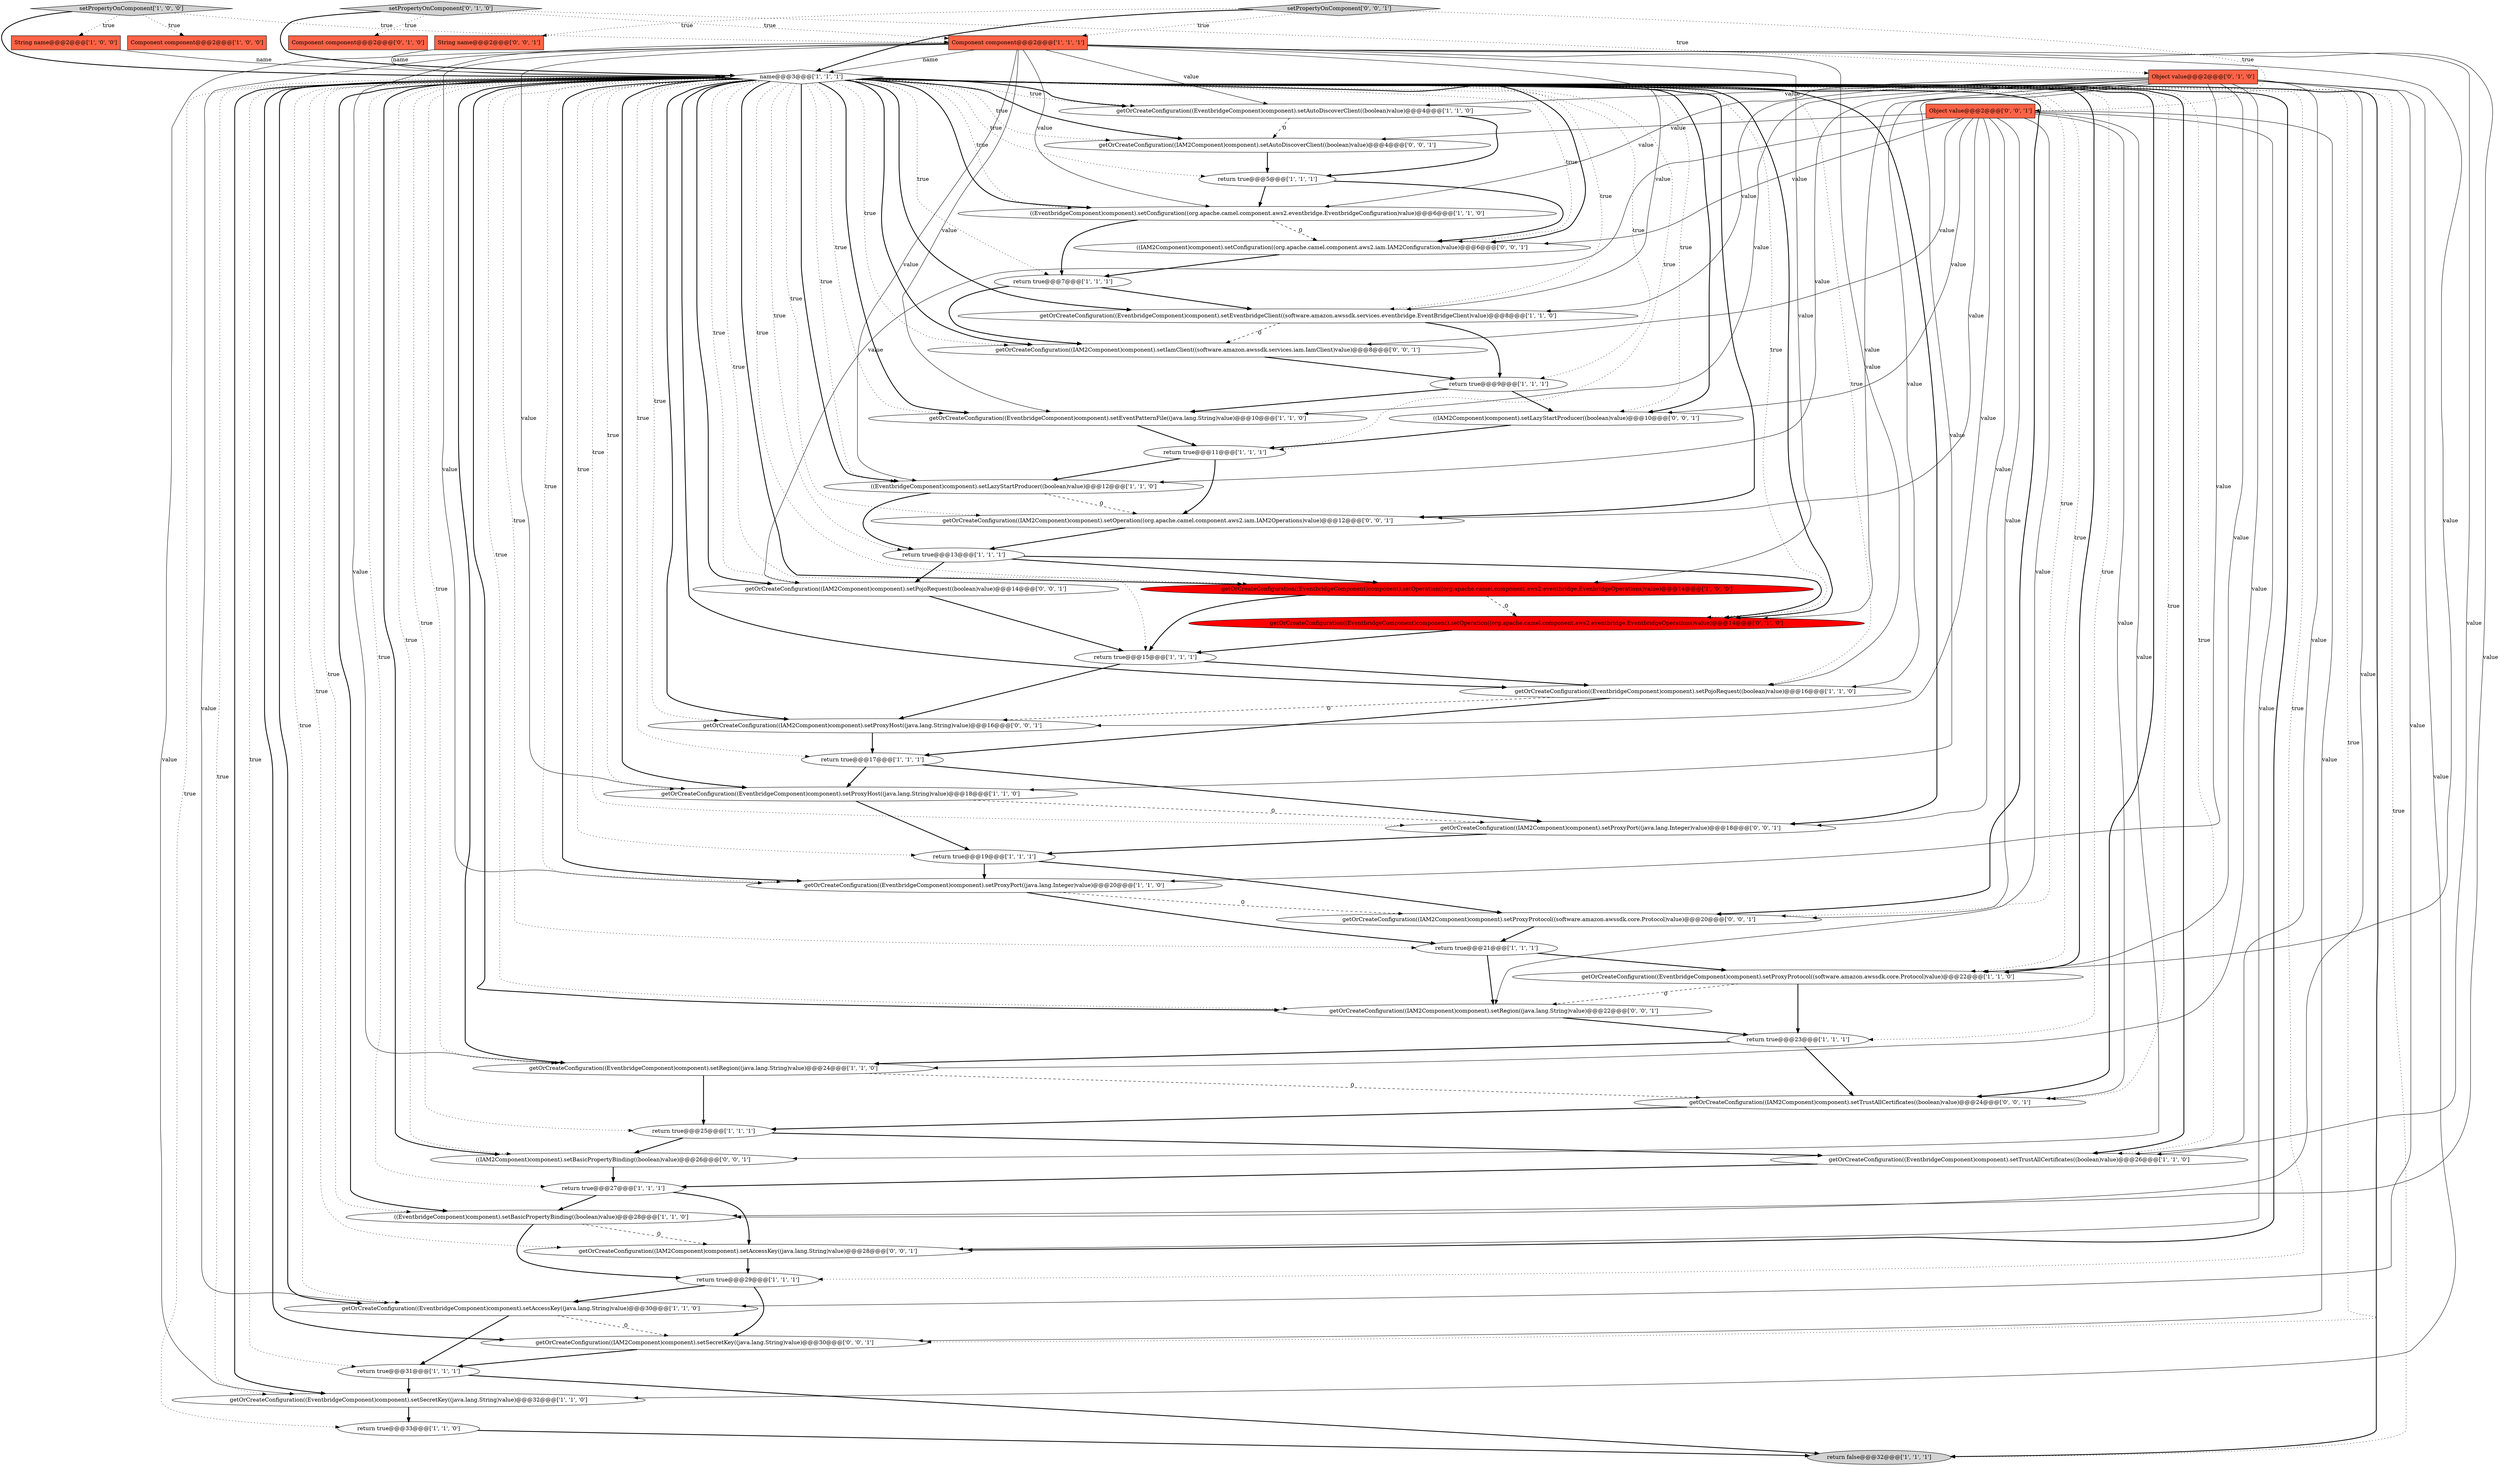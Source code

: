 digraph {
8 [style = filled, label = "return true@@@11@@@['1', '1', '1']", fillcolor = white, shape = ellipse image = "AAA0AAABBB1BBB"];
24 [style = filled, label = "return true@@@25@@@['1', '1', '1']", fillcolor = white, shape = ellipse image = "AAA0AAABBB1BBB"];
22 [style = filled, label = "Component component@@@2@@@['1', '0', '0']", fillcolor = tomato, shape = box image = "AAA0AAABBB1BBB"];
18 [style = filled, label = "return true@@@5@@@['1', '1', '1']", fillcolor = white, shape = ellipse image = "AAA0AAABBB1BBB"];
53 [style = filled, label = "String name@@@2@@@['0', '0', '1']", fillcolor = tomato, shape = box image = "AAA0AAABBB3BBB"];
21 [style = filled, label = "getOrCreateConfiguration((EventbridgeComponent)component).setProxyPort((java.lang.Integer)value)@@@20@@@['1', '1', '0']", fillcolor = white, shape = ellipse image = "AAA0AAABBB1BBB"];
28 [style = filled, label = "Component component@@@2@@@['1', '1', '1']", fillcolor = tomato, shape = box image = "AAA0AAABBB1BBB"];
55 [style = filled, label = "((IAM2Component)component).setLazyStartProducer((boolean)value)@@@10@@@['0', '0', '1']", fillcolor = white, shape = ellipse image = "AAA0AAABBB3BBB"];
10 [style = filled, label = "getOrCreateConfiguration((EventbridgeComponent)component).setTrustAllCertificates((boolean)value)@@@26@@@['1', '1', '0']", fillcolor = white, shape = ellipse image = "AAA0AAABBB1BBB"];
4 [style = filled, label = "((EventbridgeComponent)component).setBasicPropertyBinding((boolean)value)@@@28@@@['1', '1', '0']", fillcolor = white, shape = ellipse image = "AAA0AAABBB1BBB"];
38 [style = filled, label = "Component component@@@2@@@['0', '1', '0']", fillcolor = tomato, shape = box image = "AAA0AAABBB2BBB"];
47 [style = filled, label = "getOrCreateConfiguration((IAM2Component)component).setPojoRequest((boolean)value)@@@14@@@['0', '0', '1']", fillcolor = white, shape = ellipse image = "AAA0AAABBB3BBB"];
30 [style = filled, label = "return true@@@21@@@['1', '1', '1']", fillcolor = white, shape = ellipse image = "AAA0AAABBB1BBB"];
41 [style = filled, label = "getOrCreateConfiguration((IAM2Component)component).setProxyPort((java.lang.Integer)value)@@@18@@@['0', '0', '1']", fillcolor = white, shape = ellipse image = "AAA0AAABBB3BBB"];
11 [style = filled, label = "getOrCreateConfiguration((EventbridgeComponent)component).setAccessKey((java.lang.String)value)@@@30@@@['1', '1', '0']", fillcolor = white, shape = ellipse image = "AAA0AAABBB1BBB"];
20 [style = filled, label = "String name@@@2@@@['1', '0', '0']", fillcolor = tomato, shape = box image = "AAA0AAABBB1BBB"];
29 [style = filled, label = "getOrCreateConfiguration((EventbridgeComponent)component).setOperation((org.apache.camel.component.aws2.eventbridge.EvenbridgeOperations)value)@@@14@@@['1', '0', '0']", fillcolor = red, shape = ellipse image = "AAA1AAABBB1BBB"];
42 [style = filled, label = "((IAM2Component)component).setBasicPropertyBinding((boolean)value)@@@26@@@['0', '0', '1']", fillcolor = white, shape = ellipse image = "AAA0AAABBB3BBB"];
23 [style = filled, label = "return true@@@33@@@['1', '1', '0']", fillcolor = white, shape = ellipse image = "AAA0AAABBB1BBB"];
43 [style = filled, label = "getOrCreateConfiguration((IAM2Component)component).setAccessKey((java.lang.String)value)@@@28@@@['0', '0', '1']", fillcolor = white, shape = ellipse image = "AAA0AAABBB3BBB"];
16 [style = filled, label = "return true@@@31@@@['1', '1', '1']", fillcolor = white, shape = ellipse image = "AAA0AAABBB1BBB"];
5 [style = filled, label = "getOrCreateConfiguration((EventbridgeComponent)component).setAutoDiscoverClient((boolean)value)@@@4@@@['1', '1', '0']", fillcolor = white, shape = ellipse image = "AAA0AAABBB1BBB"];
46 [style = filled, label = "((IAM2Component)component).setConfiguration((org.apache.camel.component.aws2.iam.IAM2Configuration)value)@@@6@@@['0', '0', '1']", fillcolor = white, shape = ellipse image = "AAA0AAABBB3BBB"];
49 [style = filled, label = "getOrCreateConfiguration((IAM2Component)component).setProxyHost((java.lang.String)value)@@@16@@@['0', '0', '1']", fillcolor = white, shape = ellipse image = "AAA0AAABBB3BBB"];
32 [style = filled, label = "getOrCreateConfiguration((EventbridgeComponent)component).setRegion((java.lang.String)value)@@@24@@@['1', '1', '0']", fillcolor = white, shape = ellipse image = "AAA0AAABBB1BBB"];
56 [style = filled, label = "getOrCreateConfiguration((IAM2Component)component).setRegion((java.lang.String)value)@@@22@@@['0', '0', '1']", fillcolor = white, shape = ellipse image = "AAA0AAABBB3BBB"];
36 [style = filled, label = "getOrCreateConfiguration((EventbridgeComponent)component).setOperation((org.apache.camel.component.aws2.eventbridge.EventbridgeOperations)value)@@@14@@@['0', '1', '0']", fillcolor = red, shape = ellipse image = "AAA1AAABBB2BBB"];
2 [style = filled, label = "return true@@@17@@@['1', '1', '1']", fillcolor = white, shape = ellipse image = "AAA0AAABBB1BBB"];
35 [style = filled, label = "return true@@@9@@@['1', '1', '1']", fillcolor = white, shape = ellipse image = "AAA0AAABBB1BBB"];
27 [style = filled, label = "setPropertyOnComponent['1', '0', '0']", fillcolor = lightgray, shape = diamond image = "AAA0AAABBB1BBB"];
51 [style = filled, label = "getOrCreateConfiguration((IAM2Component)component).setSecretKey((java.lang.String)value)@@@30@@@['0', '0', '1']", fillcolor = white, shape = ellipse image = "AAA0AAABBB3BBB"];
12 [style = filled, label = "name@@@3@@@['1', '1', '1']", fillcolor = white, shape = diamond image = "AAA0AAABBB1BBB"];
31 [style = filled, label = "getOrCreateConfiguration((EventbridgeComponent)component).setProxyHost((java.lang.String)value)@@@18@@@['1', '1', '0']", fillcolor = white, shape = ellipse image = "AAA0AAABBB1BBB"];
34 [style = filled, label = "return true@@@7@@@['1', '1', '1']", fillcolor = white, shape = ellipse image = "AAA0AAABBB1BBB"];
14 [style = filled, label = "getOrCreateConfiguration((EventbridgeComponent)component).setProxyProtocol((software.amazon.awssdk.core.Protocol)value)@@@22@@@['1', '1', '0']", fillcolor = white, shape = ellipse image = "AAA0AAABBB1BBB"];
19 [style = filled, label = "return true@@@13@@@['1', '1', '1']", fillcolor = white, shape = ellipse image = "AAA0AAABBB1BBB"];
33 [style = filled, label = "return true@@@29@@@['1', '1', '1']", fillcolor = white, shape = ellipse image = "AAA0AAABBB1BBB"];
13 [style = filled, label = "return true@@@23@@@['1', '1', '1']", fillcolor = white, shape = ellipse image = "AAA0AAABBB1BBB"];
50 [style = filled, label = "Object value@@@2@@@['0', '0', '1']", fillcolor = tomato, shape = box image = "AAA0AAABBB3BBB"];
15 [style = filled, label = "return true@@@27@@@['1', '1', '1']", fillcolor = white, shape = ellipse image = "AAA0AAABBB1BBB"];
45 [style = filled, label = "getOrCreateConfiguration((IAM2Component)component).setAutoDiscoverClient((boolean)value)@@@4@@@['0', '0', '1']", fillcolor = white, shape = ellipse image = "AAA0AAABBB3BBB"];
17 [style = filled, label = "getOrCreateConfiguration((EventbridgeComponent)component).setSecretKey((java.lang.String)value)@@@32@@@['1', '1', '0']", fillcolor = white, shape = ellipse image = "AAA0AAABBB1BBB"];
37 [style = filled, label = "Object value@@@2@@@['0', '1', '0']", fillcolor = tomato, shape = box image = "AAA0AAABBB2BBB"];
25 [style = filled, label = "getOrCreateConfiguration((EventbridgeComponent)component).setEventPatternFile((java.lang.String)value)@@@10@@@['1', '1', '0']", fillcolor = white, shape = ellipse image = "AAA0AAABBB1BBB"];
44 [style = filled, label = "getOrCreateConfiguration((IAM2Component)component).setTrustAllCertificates((boolean)value)@@@24@@@['0', '0', '1']", fillcolor = white, shape = ellipse image = "AAA0AAABBB3BBB"];
48 [style = filled, label = "setPropertyOnComponent['0', '0', '1']", fillcolor = lightgray, shape = diamond image = "AAA0AAABBB3BBB"];
1 [style = filled, label = "return true@@@19@@@['1', '1', '1']", fillcolor = white, shape = ellipse image = "AAA0AAABBB1BBB"];
0 [style = filled, label = "((EventbridgeComponent)component).setConfiguration((org.apache.camel.component.aws2.eventbridge.EventbridgeConfiguration)value)@@@6@@@['1', '1', '0']", fillcolor = white, shape = ellipse image = "AAA0AAABBB1BBB"];
6 [style = filled, label = "((EventbridgeComponent)component).setLazyStartProducer((boolean)value)@@@12@@@['1', '1', '0']", fillcolor = white, shape = ellipse image = "AAA0AAABBB1BBB"];
52 [style = filled, label = "getOrCreateConfiguration((IAM2Component)component).setProxyProtocol((software.amazon.awssdk.core.Protocol)value)@@@20@@@['0', '0', '1']", fillcolor = white, shape = ellipse image = "AAA0AAABBB3BBB"];
26 [style = filled, label = "return true@@@15@@@['1', '1', '1']", fillcolor = white, shape = ellipse image = "AAA0AAABBB1BBB"];
7 [style = filled, label = "getOrCreateConfiguration((EventbridgeComponent)component).setPojoRequest((boolean)value)@@@16@@@['1', '1', '0']", fillcolor = white, shape = ellipse image = "AAA0AAABBB1BBB"];
3 [style = filled, label = "getOrCreateConfiguration((EventbridgeComponent)component).setEventbridgeClient((software.amazon.awssdk.services.eventbridge.EventBridgeClient)value)@@@8@@@['1', '1', '0']", fillcolor = white, shape = ellipse image = "AAA0AAABBB1BBB"];
9 [style = filled, label = "return false@@@32@@@['1', '1', '1']", fillcolor = lightgray, shape = ellipse image = "AAA0AAABBB1BBB"];
39 [style = filled, label = "setPropertyOnComponent['0', '1', '0']", fillcolor = lightgray, shape = diamond image = "AAA0AAABBB2BBB"];
40 [style = filled, label = "getOrCreateConfiguration((IAM2Component)component).setIamClient((software.amazon.awssdk.services.iam.IamClient)value)@@@8@@@['0', '0', '1']", fillcolor = white, shape = ellipse image = "AAA0AAABBB3BBB"];
54 [style = filled, label = "getOrCreateConfiguration((IAM2Component)component).setOperation((org.apache.camel.component.aws2.iam.IAM2Operations)value)@@@12@@@['0', '0', '1']", fillcolor = white, shape = ellipse image = "AAA0AAABBB3BBB"];
12->40 [style = dotted, label="true"];
12->45 [style = bold, label=""];
3->40 [style = dashed, label="0"];
46->34 [style = bold, label=""];
12->5 [style = bold, label=""];
12->44 [style = bold, label=""];
35->55 [style = bold, label=""];
12->8 [style = dotted, label="true"];
21->52 [style = dashed, label="0"];
28->10 [style = solid, label="value"];
50->52 [style = solid, label="value"];
7->49 [style = dashed, label="0"];
48->53 [style = dotted, label="true"];
12->15 [style = dotted, label="true"];
37->6 [style = solid, label="value"];
12->42 [style = dotted, label="true"];
28->29 [style = solid, label="value"];
37->36 [style = solid, label="value"];
12->56 [style = dotted, label="true"];
8->6 [style = bold, label=""];
31->1 [style = bold, label=""];
21->30 [style = bold, label=""];
19->36 [style = bold, label=""];
12->42 [style = bold, label=""];
31->41 [style = dashed, label="0"];
12->9 [style = bold, label=""];
28->21 [style = solid, label="value"];
12->21 [style = dotted, label="true"];
54->19 [style = bold, label=""];
12->7 [style = bold, label=""];
12->35 [style = dotted, label="true"];
3->35 [style = bold, label=""];
37->31 [style = solid, label="value"];
37->3 [style = solid, label="value"];
12->47 [style = bold, label=""];
33->11 [style = bold, label=""];
50->55 [style = solid, label="value"];
12->40 [style = bold, label=""];
12->10 [style = bold, label=""];
48->12 [style = bold, label=""];
20->12 [style = solid, label="name"];
1->21 [style = bold, label=""];
28->7 [style = solid, label="value"];
12->46 [style = dotted, label="true"];
12->54 [style = dotted, label="true"];
47->26 [style = bold, label=""];
12->51 [style = dotted, label="true"];
37->25 [style = solid, label="value"];
30->14 [style = bold, label=""];
18->46 [style = bold, label=""];
12->54 [style = bold, label=""];
18->0 [style = bold, label=""];
16->9 [style = bold, label=""];
12->33 [style = dotted, label="true"];
42->15 [style = bold, label=""];
12->34 [style = dotted, label="true"];
2->31 [style = bold, label=""];
24->10 [style = bold, label=""];
11->16 [style = bold, label=""];
37->7 [style = solid, label="value"];
12->3 [style = dotted, label="true"];
12->17 [style = dotted, label="true"];
32->44 [style = dashed, label="0"];
13->32 [style = bold, label=""];
12->31 [style = dotted, label="true"];
27->22 [style = dotted, label="true"];
26->7 [style = bold, label=""];
12->23 [style = dotted, label="true"];
27->12 [style = bold, label=""];
12->21 [style = bold, label=""];
12->55 [style = bold, label=""];
50->51 [style = solid, label="value"];
12->44 [style = dotted, label="true"];
12->2 [style = dotted, label="true"];
12->11 [style = bold, label=""];
26->49 [style = bold, label=""];
28->4 [style = solid, label="value"];
50->56 [style = solid, label="value"];
48->28 [style = dotted, label="true"];
28->6 [style = solid, label="value"];
12->18 [style = dotted, label="true"];
16->17 [style = bold, label=""];
51->16 [style = bold, label=""];
29->26 [style = bold, label=""];
50->40 [style = solid, label="value"];
12->11 [style = dotted, label="true"];
12->41 [style = bold, label=""];
12->51 [style = bold, label=""];
0->34 [style = bold, label=""];
12->47 [style = dotted, label="true"];
12->29 [style = bold, label=""];
50->42 [style = solid, label="value"];
12->32 [style = dotted, label="true"];
12->10 [style = dotted, label="true"];
12->6 [style = dotted, label="true"];
50->47 [style = solid, label="value"];
12->19 [style = dotted, label="true"];
27->20 [style = dotted, label="true"];
7->2 [style = bold, label=""];
56->13 [style = bold, label=""];
5->45 [style = dashed, label="0"];
12->14 [style = bold, label=""];
39->12 [style = bold, label=""];
12->0 [style = dotted, label="true"];
43->33 [style = bold, label=""];
28->14 [style = solid, label="value"];
12->4 [style = dotted, label="true"];
12->7 [style = dotted, label="true"];
12->25 [style = dotted, label="true"];
28->31 [style = solid, label="value"];
50->46 [style = solid, label="value"];
12->31 [style = bold, label=""];
28->12 [style = solid, label="name"];
11->51 [style = dashed, label="0"];
2->41 [style = bold, label=""];
28->11 [style = solid, label="value"];
40->35 [style = bold, label=""];
34->40 [style = bold, label=""];
28->0 [style = solid, label="value"];
1->52 [style = bold, label=""];
14->56 [style = dashed, label="0"];
19->29 [style = bold, label=""];
12->17 [style = bold, label=""];
12->43 [style = dotted, label="true"];
12->36 [style = dotted, label="true"];
12->36 [style = bold, label=""];
12->32 [style = bold, label=""];
28->5 [style = solid, label="value"];
12->41 [style = dotted, label="true"];
12->49 [style = dotted, label="true"];
5->18 [style = bold, label=""];
4->33 [style = bold, label=""];
17->23 [style = bold, label=""];
35->25 [style = bold, label=""];
12->49 [style = bold, label=""];
12->26 [style = dotted, label="true"];
39->37 [style = dotted, label="true"];
37->0 [style = solid, label="value"];
12->13 [style = dotted, label="true"];
19->47 [style = bold, label=""];
12->46 [style = bold, label=""];
4->43 [style = dashed, label="0"];
50->49 [style = solid, label="value"];
12->56 [style = bold, label=""];
50->45 [style = solid, label="value"];
15->43 [style = bold, label=""];
37->21 [style = solid, label="value"];
12->24 [style = dotted, label="true"];
37->11 [style = solid, label="value"];
49->2 [style = bold, label=""];
37->5 [style = solid, label="value"];
12->3 [style = bold, label=""];
14->13 [style = bold, label=""];
12->43 [style = bold, label=""];
44->24 [style = bold, label=""];
8->54 [style = bold, label=""];
0->46 [style = dashed, label="0"];
6->54 [style = dashed, label="0"];
45->18 [style = bold, label=""];
24->42 [style = bold, label=""];
29->36 [style = dashed, label="0"];
37->14 [style = solid, label="value"];
10->15 [style = bold, label=""];
28->17 [style = solid, label="value"];
12->29 [style = dotted, label="true"];
48->50 [style = dotted, label="true"];
28->3 [style = solid, label="value"];
39->38 [style = dotted, label="true"];
13->44 [style = bold, label=""];
50->41 [style = solid, label="value"];
12->1 [style = dotted, label="true"];
6->19 [style = bold, label=""];
36->26 [style = bold, label=""];
41->1 [style = bold, label=""];
37->10 [style = solid, label="value"];
12->6 [style = bold, label=""];
12->0 [style = bold, label=""];
12->30 [style = dotted, label="true"];
28->32 [style = solid, label="value"];
37->17 [style = solid, label="value"];
28->25 [style = solid, label="value"];
53->12 [style = solid, label="name"];
27->28 [style = dotted, label="true"];
12->14 [style = dotted, label="true"];
33->51 [style = bold, label=""];
50->54 [style = solid, label="value"];
12->16 [style = dotted, label="true"];
12->45 [style = dotted, label="true"];
12->5 [style = dotted, label="true"];
12->4 [style = bold, label=""];
34->3 [style = bold, label=""];
12->25 [style = bold, label=""];
12->55 [style = dotted, label="true"];
50->44 [style = solid, label="value"];
15->4 [style = bold, label=""];
30->56 [style = bold, label=""];
12->52 [style = bold, label=""];
39->28 [style = dotted, label="true"];
37->4 [style = solid, label="value"];
25->8 [style = bold, label=""];
32->24 [style = bold, label=""];
23->9 [style = bold, label=""];
55->8 [style = bold, label=""];
52->30 [style = bold, label=""];
50->43 [style = solid, label="value"];
37->32 [style = solid, label="value"];
12->9 [style = dotted, label="true"];
12->52 [style = dotted, label="true"];
}
